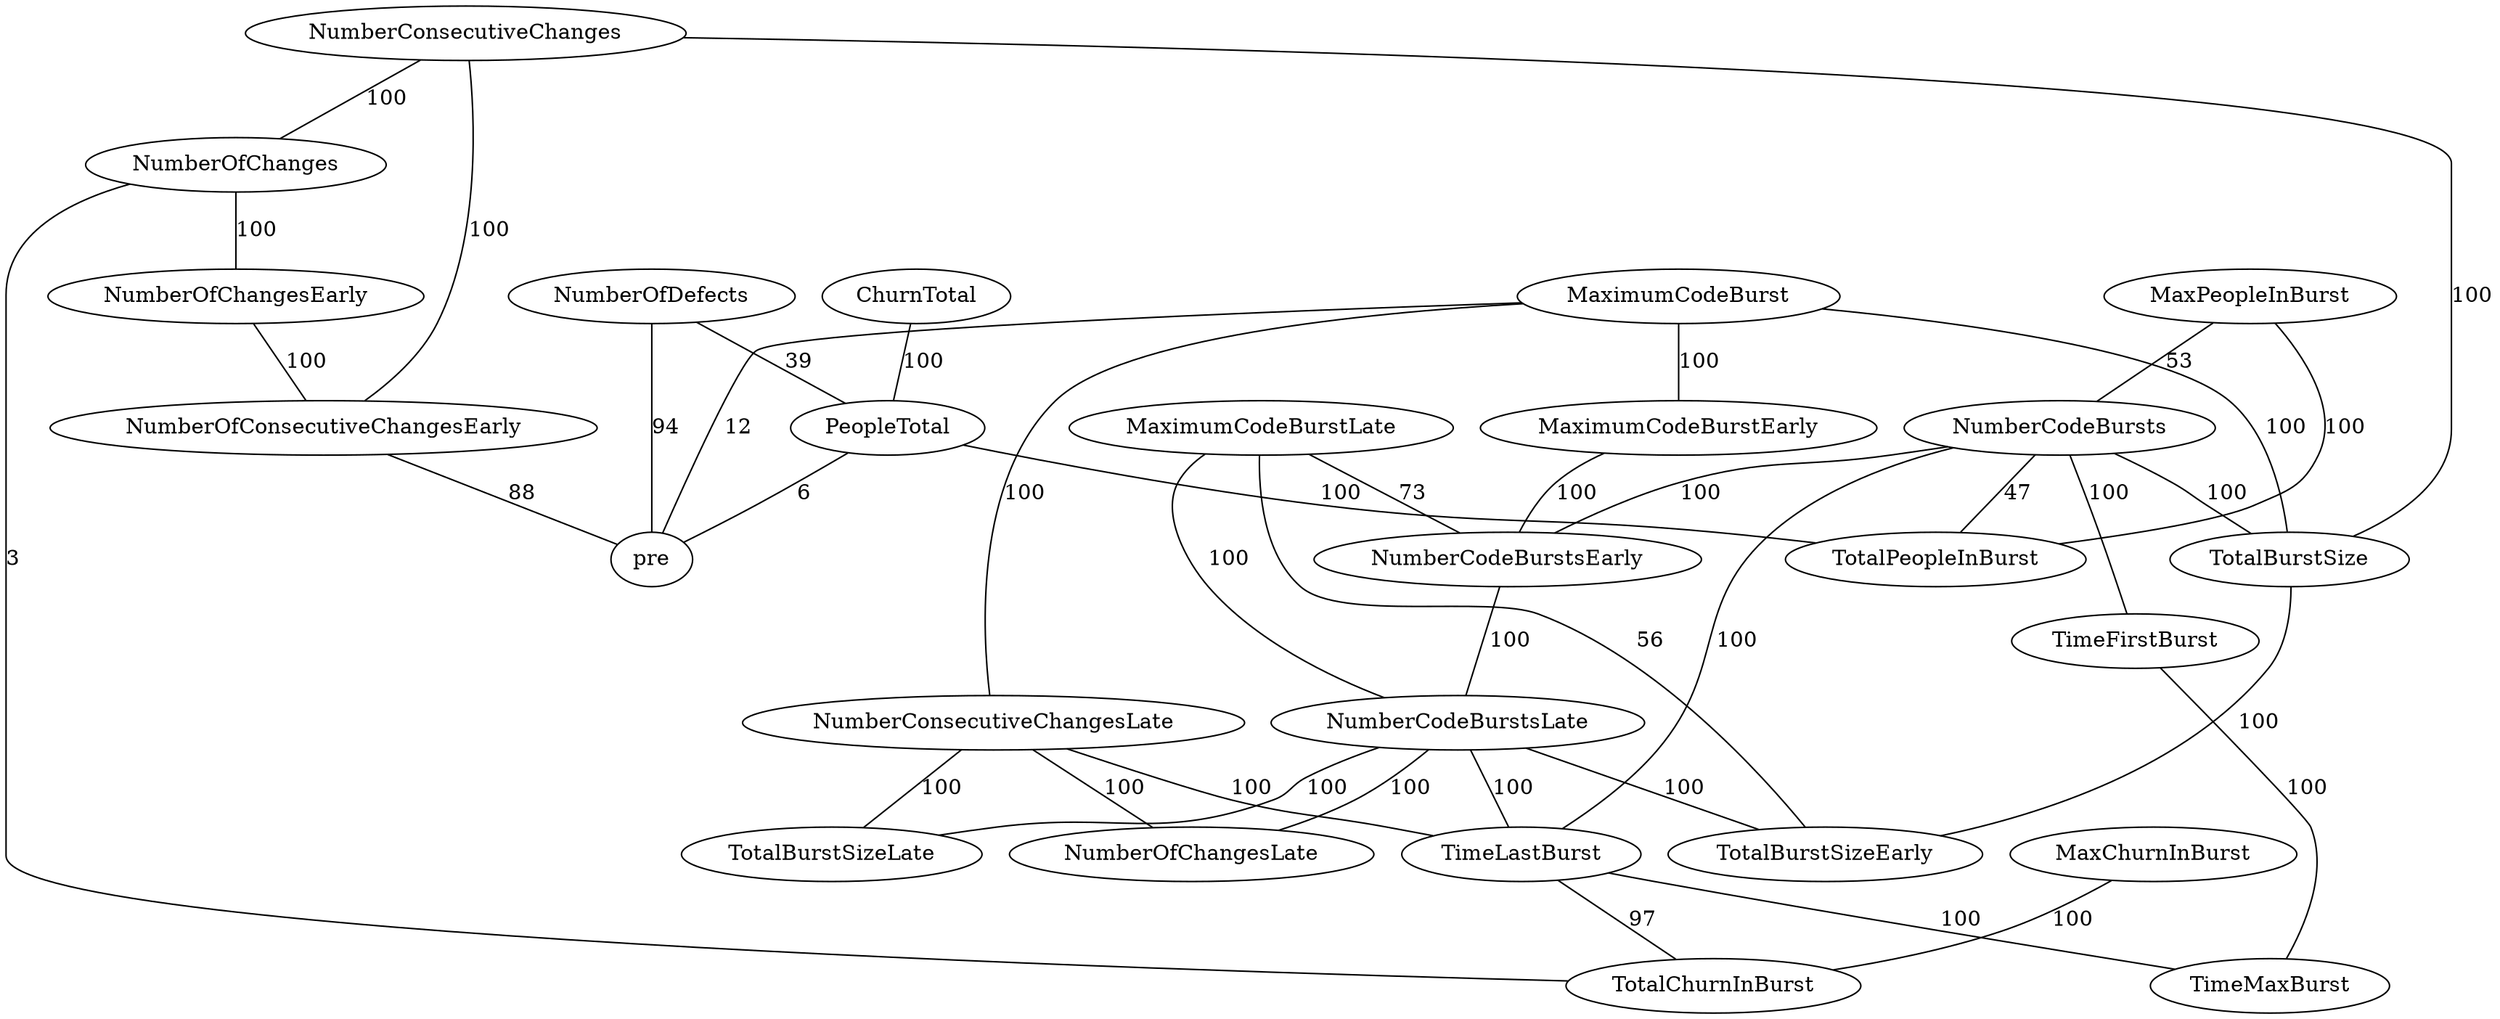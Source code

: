 graph {
NumberOfChanges -- NumberOfChangesEarly[label="100",weight="100"];
NumberCodeBurstsLate -- TotalBurstSizeLate[label="100",weight="100"];
NumberCodeBurstsLate -- NumberOfChangesLate[label="100",weight="100"];
NumberCodeBurstsEarly -- NumberCodeBurstsLate[label="100",weight="100"];
NumberCodeBurstsLate -- TotalBurstSizeEarly[label="100",weight="100"];
NumberOfChangesEarly -- NumberOfConsecutiveChangesEarly[label="100",weight="100"];
MaxChurnInBurst -- TotalChurnInBurst[label="100",weight="100"];
MaximumCodeBurst -- MaximumCodeBurstEarly[label="100",weight="100"];
MaximumCodeBurstEarly -- NumberCodeBurstsEarly[label="100",weight="100"];
NumberCodeBursts -- TimeFirstBurst[label="100",weight="100"];
MaximumCodeBurst -- NumberConsecutiveChangesLate[label="100",weight="100"];
MaximumCodeBurst -- TotalBurstSize[label="100",weight="100"];
NumberConsecutiveChangesLate -- TotalBurstSizeLate[label="100",weight="100"];
NumberConsecutiveChangesLate -- NumberOfChangesLate[label="100",weight="100"];
TotalBurstSize -- TotalBurstSizeEarly[label="100",weight="100"];
NumberConsecutiveChanges -- TotalBurstSize[label="100",weight="100"];
NumberConsecutiveChanges -- NumberOfChanges[label="100",weight="100"];
NumberConsecutiveChanges -- NumberOfConsecutiveChangesEarly[label="100",weight="100"];
NumberConsecutiveChangesLate -- TimeLastBurst[label="100",weight="100"];
NumberCodeBursts -- TimeLastBurst[label="100",weight="100"];
NumberCodeBursts -- NumberCodeBurstsEarly[label="100",weight="100"];
NumberCodeBursts -- TotalBurstSize[label="100",weight="100"];
ChurnTotal -- PeopleTotal[label="100",weight="100"];
NumberCodeBurstsLate -- TimeLastBurst[label="100",weight="100"];
MaximumCodeBurstLate -- NumberCodeBurstsLate[label="100",weight="100"];
TimeFirstBurst -- TimeMaxBurst[label="100",weight="100"];
TimeLastBurst -- TimeMaxBurst[label="100",weight="100"];
MaxPeopleInBurst -- TotalPeopleInBurst[label="100",weight="100"];
PeopleTotal -- TotalPeopleInBurst[label="100",weight="100"];
TimeLastBurst -- TotalChurnInBurst[label="97",weight="97"];
NumberOfDefects -- pre[label="94",weight="94"];
NumberOfConsecutiveChangesEarly -- pre[label="88",weight="88"];
MaximumCodeBurstLate -- NumberCodeBurstsEarly[label="73",weight="73"];
MaximumCodeBurstLate -- TotalBurstSizeEarly[label="56",weight="56"];
MaxPeopleInBurst -- NumberCodeBursts[label="53",weight="53"];
NumberCodeBursts -- TotalPeopleInBurst[label="47",weight="47"];
NumberOfDefects -- PeopleTotal[label="39",weight="39"];
MaximumCodeBurst -- pre[label="12",weight="12"];
PeopleTotal -- pre[label="6",weight="6"];
NumberOfChanges -- TotalChurnInBurst[label="3",weight="3"];
}